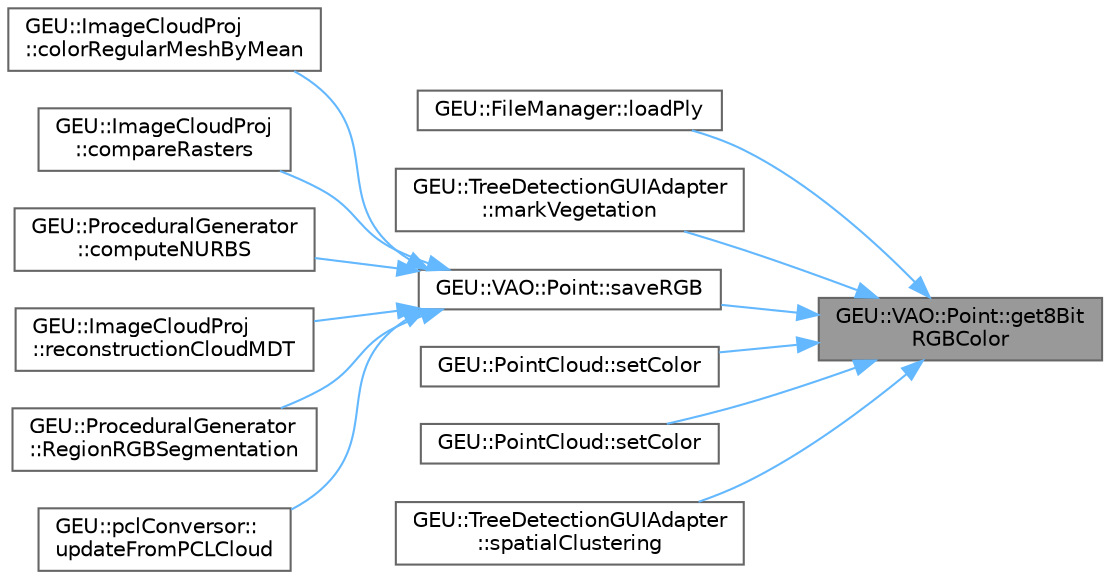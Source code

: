 digraph "GEU::VAO::Point::get8BitRGBColor"
{
 // LATEX_PDF_SIZE
  bgcolor="transparent";
  edge [fontname=Helvetica,fontsize=10,labelfontname=Helvetica,labelfontsize=10];
  node [fontname=Helvetica,fontsize=10,shape=box,height=0.2,width=0.4];
  rankdir="RL";
  Node1 [id="Node000001",label="GEU::VAO::Point::get8Bit\lRGBColor",height=0.2,width=0.4,color="gray40", fillcolor="grey60", style="filled", fontcolor="black",tooltip=" "];
  Node1 -> Node2 [id="edge1_Node000001_Node000002",dir="back",color="steelblue1",style="solid",tooltip=" "];
  Node2 [id="Node000002",label="GEU::FileManager::loadPly",height=0.2,width=0.4,color="grey40", fillcolor="white", style="filled",URL="$dd/d01/class_g_e_u_1_1_file_manager.html#aa3240f6c651a6e4f7a0ba2a2f8e69067",tooltip="Carga un fichero PLY."];
  Node1 -> Node3 [id="edge2_Node000001_Node000003",dir="back",color="steelblue1",style="solid",tooltip=" "];
  Node3 [id="Node000003",label="GEU::TreeDetectionGUIAdapter\l::markVegetation",height=0.2,width=0.4,color="grey40", fillcolor="white", style="filled",URL="$d3/d07/class_g_e_u_1_1_tree_detection_g_u_i_adapter.html#ab75bdb414cbca0e75340c8f8a4f86b1d",tooltip=" "];
  Node1 -> Node4 [id="edge3_Node000001_Node000004",dir="back",color="steelblue1",style="solid",tooltip=" "];
  Node4 [id="Node000004",label="GEU::VAO::Point::saveRGB",height=0.2,width=0.4,color="grey40", fillcolor="white", style="filled",URL="$d8/d02/struct_g_e_u_1_1_v_a_o_1_1_point.html#a4234196f8be419dba1c3ca4468adaa02",tooltip="Packs an RGB color into an unsigned value."];
  Node4 -> Node5 [id="edge4_Node000004_Node000005",dir="back",color="steelblue1",style="solid",tooltip=" "];
  Node5 [id="Node000005",label="GEU::ImageCloudProj\l::colorRegularMeshByMean",height=0.2,width=0.4,color="grey40", fillcolor="white", style="filled",URL="$dc/d01/class_g_e_u_1_1_image_cloud_proj.html#a02559507d7f291afc43075aa49bbdbfe",tooltip=" "];
  Node4 -> Node6 [id="edge5_Node000004_Node000006",dir="back",color="steelblue1",style="solid",tooltip=" "];
  Node6 [id="Node000006",label="GEU::ImageCloudProj\l::compareRasters",height=0.2,width=0.4,color="grey40", fillcolor="white", style="filled",URL="$dc/d01/class_g_e_u_1_1_image_cloud_proj.html#a50053abf8153350b563d06d390254608",tooltip="Compare Rasters."];
  Node4 -> Node7 [id="edge6_Node000004_Node000007",dir="back",color="steelblue1",style="solid",tooltip=" "];
  Node7 [id="Node000007",label="GEU::ProceduralGenerator\l::computeNURBS",height=0.2,width=0.4,color="grey40", fillcolor="white", style="filled",URL="$dd/d03/class_g_e_u_1_1_procedural_generator.html#a5e5a6ec203139618f54a6479cc12dd56",tooltip=" "];
  Node4 -> Node8 [id="edge7_Node000004_Node000008",dir="back",color="steelblue1",style="solid",tooltip=" "];
  Node8 [id="Node000008",label="GEU::ImageCloudProj\l::reconstructionCloudMDT",height=0.2,width=0.4,color="grey40", fillcolor="white", style="filled",URL="$dc/d01/class_g_e_u_1_1_image_cloud_proj.html#a814dfe726ba7f67eb06dea61174d4fb1",tooltip="Reconstruction Cloud MDT."];
  Node4 -> Node9 [id="edge8_Node000004_Node000009",dir="back",color="steelblue1",style="solid",tooltip=" "];
  Node9 [id="Node000009",label="GEU::ProceduralGenerator\l::RegionRGBSegmentation",height=0.2,width=0.4,color="grey40", fillcolor="white", style="filled",URL="$dd/d03/class_g_e_u_1_1_procedural_generator.html#ab8f82fb76364670dd7e6dc7b32535694",tooltip=" "];
  Node4 -> Node10 [id="edge9_Node000004_Node000010",dir="back",color="steelblue1",style="solid",tooltip=" "];
  Node10 [id="Node000010",label="GEU::pclConversor::\lupdateFromPCLCloud",height=0.2,width=0.4,color="grey40", fillcolor="white", style="filled",URL="$d0/d01/class_g_e_u_1_1pcl_conversor.html#a2399bf0a76b1d2882c78b0503a2d8720",tooltip=" "];
  Node1 -> Node11 [id="edge10_Node000001_Node000011",dir="back",color="steelblue1",style="solid",tooltip=" "];
  Node11 [id="Node000011",label="GEU::PointCloud::setColor",height=0.2,width=0.4,color="grey40", fillcolor="white", style="filled",URL="$d4/d07/class_g_e_u_1_1_point_cloud.html#a4ee1b818252d49ada5daa04192f728de",tooltip="Sustituye el vector actual del color indicado por el nuevo."];
  Node1 -> Node12 [id="edge11_Node000001_Node000012",dir="back",color="steelblue1",style="solid",tooltip=" "];
  Node12 [id="Node000012",label="GEU::PointCloud::setColor",height=0.2,width=0.4,color="grey40", fillcolor="white", style="filled",URL="$d4/d07/class_g_e_u_1_1_point_cloud.html#a12f6f32b5e72ee2da663b84a0a833089",tooltip="Sustituye el vector actual del color indicado por el nuevo."];
  Node1 -> Node13 [id="edge12_Node000001_Node000013",dir="back",color="steelblue1",style="solid",tooltip=" "];
  Node13 [id="Node000013",label="GEU::TreeDetectionGUIAdapter\l::spatialClustering",height=0.2,width=0.4,color="grey40", fillcolor="white", style="filled",URL="$d3/d07/class_g_e_u_1_1_tree_detection_g_u_i_adapter.html#adab86028e1e6085cb311ed22f9562100",tooltip=" "];
}
